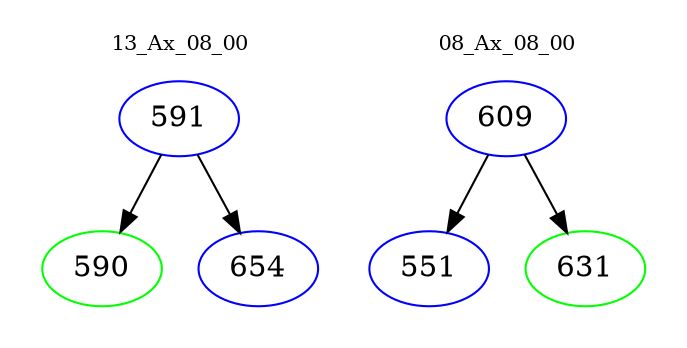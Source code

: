 digraph{
subgraph cluster_0 {
color = white
label = "13_Ax_08_00";
fontsize=10;
T0_591 [label="591", color="blue"]
T0_591 -> T0_590 [color="black"]
T0_590 [label="590", color="green"]
T0_591 -> T0_654 [color="black"]
T0_654 [label="654", color="blue"]
}
subgraph cluster_1 {
color = white
label = "08_Ax_08_00";
fontsize=10;
T1_609 [label="609", color="blue"]
T1_609 -> T1_551 [color="black"]
T1_551 [label="551", color="blue"]
T1_609 -> T1_631 [color="black"]
T1_631 [label="631", color="green"]
}
}
